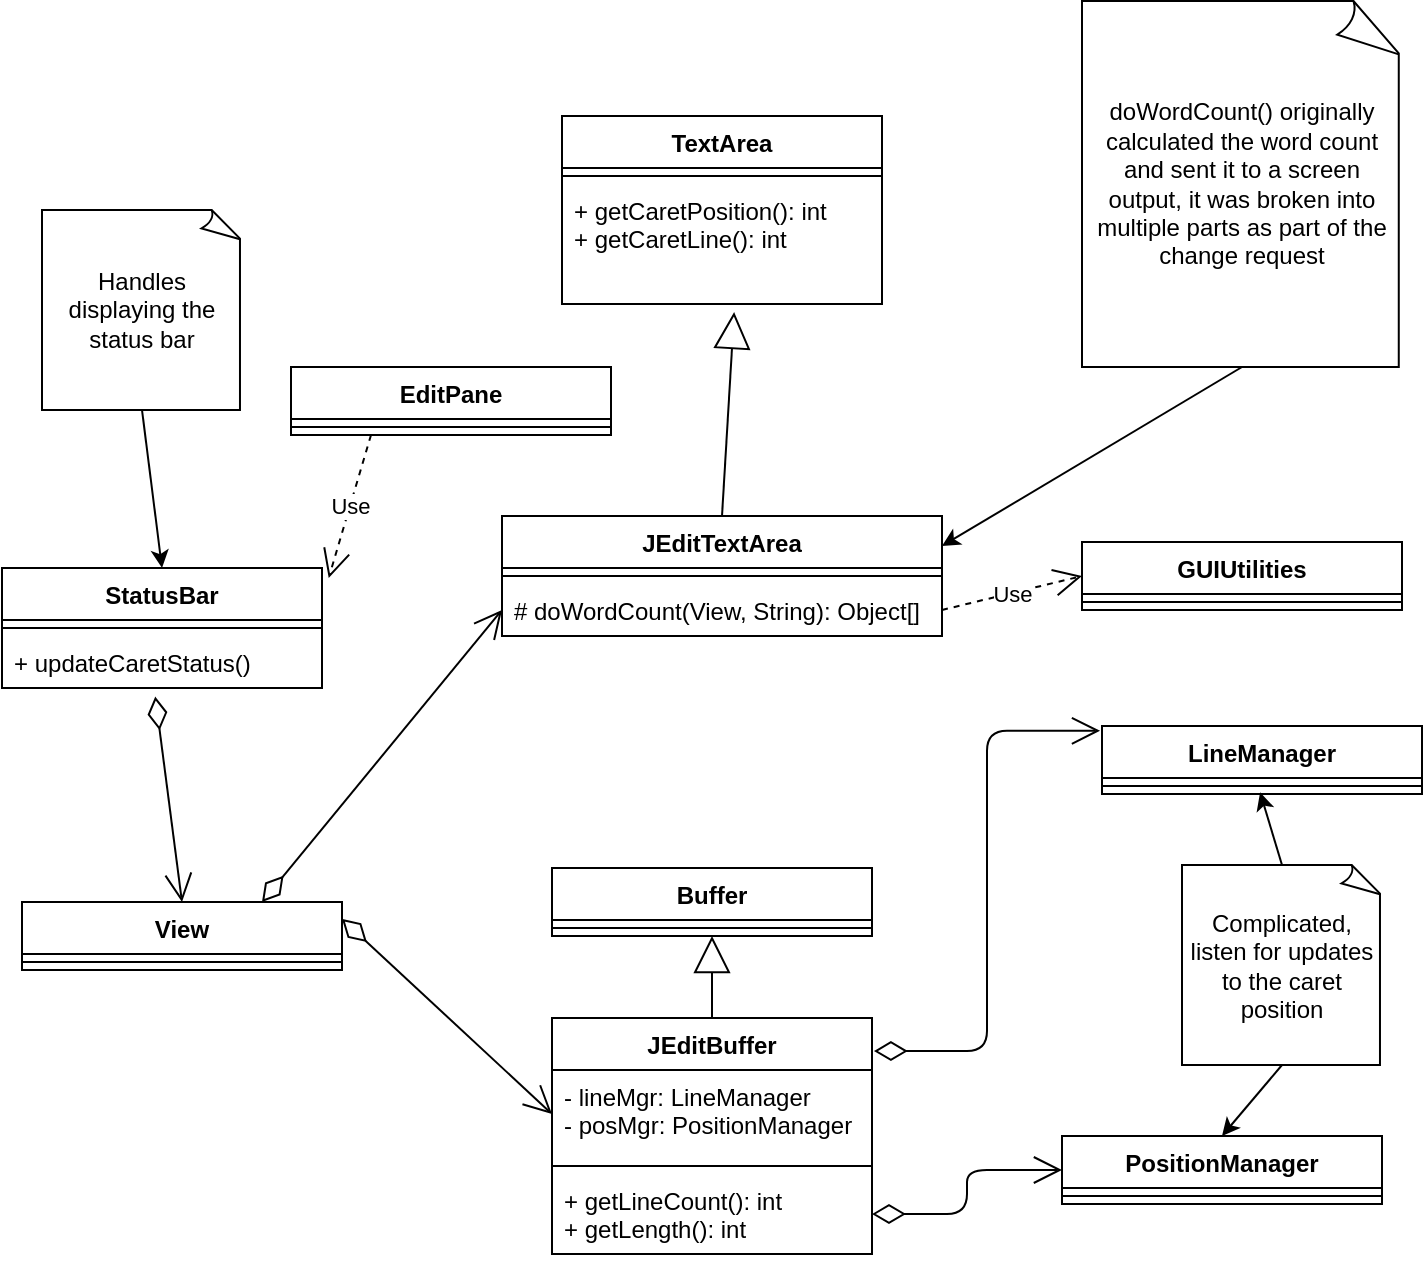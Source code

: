 <mxfile version="10.4.8" type="github"><diagram name="Page-1" id="c4acf3e9-155e-7222-9cf6-157b1a14988f"><mxGraphModel dx="1991" dy="1109" grid="1" gridSize="10" guides="1" tooltips="1" connect="1" arrows="1" fold="1" page="1" pageScale="1" pageWidth="850" pageHeight="1100" background="#ffffff" math="0" shadow="0"><root><mxCell id="0"/><mxCell id="1" parent="0"/><mxCell id="FG2D0HPtKCTTI8tBKOZZ-1" value="StatusBar" style="swimlane;fontStyle=1;align=center;verticalAlign=top;childLayout=stackLayout;horizontal=1;startSize=26;horizontalStack=0;resizeParent=1;resizeParentMax=0;resizeLast=0;collapsible=1;marginBottom=0;" parent="1" vertex="1"><mxGeometry x="120" y="336" width="160" height="60" as="geometry"/></mxCell><mxCell id="FG2D0HPtKCTTI8tBKOZZ-3" value="" style="line;strokeWidth=1;fillColor=none;align=left;verticalAlign=middle;spacingTop=-1;spacingLeft=3;spacingRight=3;rotatable=0;labelPosition=right;points=[];portConstraint=eastwest;" parent="FG2D0HPtKCTTI8tBKOZZ-1" vertex="1"><mxGeometry y="26" width="160" height="8" as="geometry"/></mxCell><mxCell id="FG2D0HPtKCTTI8tBKOZZ-4" value="+ updateCaretStatus()" style="text;strokeColor=none;fillColor=none;align=left;verticalAlign=top;spacingLeft=4;spacingRight=4;overflow=hidden;rotatable=0;points=[[0,0.5],[1,0.5]];portConstraint=eastwest;" parent="FG2D0HPtKCTTI8tBKOZZ-1" vertex="1"><mxGeometry y="34" width="160" height="26" as="geometry"/></mxCell><mxCell id="FG2D0HPtKCTTI8tBKOZZ-5" value="JEditBuffer&#10;" style="swimlane;fontStyle=1;align=center;verticalAlign=top;childLayout=stackLayout;horizontal=1;startSize=26;horizontalStack=0;resizeParent=1;resizeParentMax=0;resizeLast=0;collapsible=1;marginBottom=0;" parent="1" vertex="1"><mxGeometry x="395" y="561" width="160" height="118" as="geometry"/></mxCell><mxCell id="FG2D0HPtKCTTI8tBKOZZ-6" value="- lineMgr: LineManager&#10;- posMgr: PositionManager&#10;" style="text;strokeColor=none;fillColor=none;align=left;verticalAlign=top;spacingLeft=4;spacingRight=4;overflow=hidden;rotatable=0;points=[[0,0.5],[1,0.5]];portConstraint=eastwest;" parent="FG2D0HPtKCTTI8tBKOZZ-5" vertex="1"><mxGeometry y="26" width="160" height="44" as="geometry"/></mxCell><mxCell id="FG2D0HPtKCTTI8tBKOZZ-7" value="" style="line;strokeWidth=1;fillColor=none;align=left;verticalAlign=middle;spacingTop=-1;spacingLeft=3;spacingRight=3;rotatable=0;labelPosition=right;points=[];portConstraint=eastwest;" parent="FG2D0HPtKCTTI8tBKOZZ-5" vertex="1"><mxGeometry y="70" width="160" height="8" as="geometry"/></mxCell><mxCell id="FG2D0HPtKCTTI8tBKOZZ-8" value="+ getLineCount(): int&#10;+ getLength(): int&#10;" style="text;strokeColor=none;fillColor=none;align=left;verticalAlign=top;spacingLeft=4;spacingRight=4;overflow=hidden;rotatable=0;points=[[0,0.5],[1,0.5]];portConstraint=eastwest;" parent="FG2D0HPtKCTTI8tBKOZZ-5" vertex="1"><mxGeometry y="78" width="160" height="40" as="geometry"/></mxCell><mxCell id="FG2D0HPtKCTTI8tBKOZZ-9" value="JEditTextArea" style="swimlane;fontStyle=1;align=center;verticalAlign=top;childLayout=stackLayout;horizontal=1;startSize=26;horizontalStack=0;resizeParent=1;resizeParentMax=0;resizeLast=0;collapsible=1;marginBottom=0;" parent="1" vertex="1"><mxGeometry x="370" y="310" width="220" height="60" as="geometry"/></mxCell><mxCell id="FG2D0HPtKCTTI8tBKOZZ-11" value="" style="line;strokeWidth=1;fillColor=none;align=left;verticalAlign=middle;spacingTop=-1;spacingLeft=3;spacingRight=3;rotatable=0;labelPosition=right;points=[];portConstraint=eastwest;" parent="FG2D0HPtKCTTI8tBKOZZ-9" vertex="1"><mxGeometry y="26" width="220" height="8" as="geometry"/></mxCell><mxCell id="FG2D0HPtKCTTI8tBKOZZ-12" value="# doWordCount(View, String): Object[]" style="text;strokeColor=none;fillColor=none;align=left;verticalAlign=top;spacingLeft=4;spacingRight=4;overflow=hidden;rotatable=0;points=[[0,0.5],[1,0.5]];portConstraint=eastwest;" parent="FG2D0HPtKCTTI8tBKOZZ-9" vertex="1"><mxGeometry y="34" width="220" height="26" as="geometry"/></mxCell><mxCell id="FG2D0HPtKCTTI8tBKOZZ-17" value="TextArea" style="swimlane;fontStyle=1;align=center;verticalAlign=top;childLayout=stackLayout;horizontal=1;startSize=26;horizontalStack=0;resizeParent=1;resizeParentMax=0;resizeLast=0;collapsible=1;marginBottom=0;" parent="1" vertex="1"><mxGeometry x="400" y="110" width="160" height="94" as="geometry"/></mxCell><mxCell id="FG2D0HPtKCTTI8tBKOZZ-19" value="" style="line;strokeWidth=1;fillColor=none;align=left;verticalAlign=middle;spacingTop=-1;spacingLeft=3;spacingRight=3;rotatable=0;labelPosition=right;points=[];portConstraint=eastwest;" parent="FG2D0HPtKCTTI8tBKOZZ-17" vertex="1"><mxGeometry y="26" width="160" height="8" as="geometry"/></mxCell><mxCell id="FG2D0HPtKCTTI8tBKOZZ-20" value="+ getCaretPosition(): int&#10;+ getCaretLine(): int&#10;" style="text;strokeColor=none;fillColor=none;align=left;verticalAlign=top;spacingLeft=4;spacingRight=4;overflow=hidden;rotatable=0;points=[[0,0.5],[1,0.5]];portConstraint=eastwest;" parent="FG2D0HPtKCTTI8tBKOZZ-17" vertex="1"><mxGeometry y="34" width="160" height="60" as="geometry"/></mxCell><mxCell id="FG2D0HPtKCTTI8tBKOZZ-21" value="LineManager" style="swimlane;fontStyle=1;align=center;verticalAlign=top;childLayout=stackLayout;horizontal=1;startSize=26;horizontalStack=0;resizeParent=1;resizeParentMax=0;resizeLast=0;collapsible=1;marginBottom=0;" parent="1" vertex="1"><mxGeometry x="670" y="415" width="160" height="34" as="geometry"/></mxCell><mxCell id="FG2D0HPtKCTTI8tBKOZZ-23" value="" style="line;strokeWidth=1;fillColor=none;align=left;verticalAlign=middle;spacingTop=-1;spacingLeft=3;spacingRight=3;rotatable=0;labelPosition=right;points=[];portConstraint=eastwest;" parent="FG2D0HPtKCTTI8tBKOZZ-21" vertex="1"><mxGeometry y="26" width="160" height="8" as="geometry"/></mxCell><mxCell id="FG2D0HPtKCTTI8tBKOZZ-25" value="PositionManager&#10;" style="swimlane;fontStyle=1;align=center;verticalAlign=top;childLayout=stackLayout;horizontal=1;startSize=26;horizontalStack=0;resizeParent=1;resizeParentMax=0;resizeLast=0;collapsible=1;marginBottom=0;" parent="1" vertex="1"><mxGeometry x="650" y="620" width="160" height="34" as="geometry"/></mxCell><mxCell id="FG2D0HPtKCTTI8tBKOZZ-27" value="" style="line;strokeWidth=1;fillColor=none;align=left;verticalAlign=middle;spacingTop=-1;spacingLeft=3;spacingRight=3;rotatable=0;labelPosition=right;points=[];portConstraint=eastwest;" parent="FG2D0HPtKCTTI8tBKOZZ-25" vertex="1"><mxGeometry y="26" width="160" height="8" as="geometry"/></mxCell><mxCell id="FG2D0HPtKCTTI8tBKOZZ-31" value="" style="endArrow=block;endSize=16;endFill=0;html=1;fillColor=none;entryX=0.538;entryY=1.067;entryDx=0;entryDy=0;entryPerimeter=0;exitX=0.5;exitY=0;exitDx=0;exitDy=0;" parent="1" source="FG2D0HPtKCTTI8tBKOZZ-9" target="FG2D0HPtKCTTI8tBKOZZ-20" edge="1"><mxGeometry width="160" relative="1" as="geometry"><mxPoint x="140" y="290" as="sourcePoint"/><mxPoint x="300" y="290" as="targetPoint"/></mxGeometry></mxCell><mxCell id="FG2D0HPtKCTTI8tBKOZZ-34" value="1" style="endArrow=open;html=1;endSize=12;startArrow=diamondThin;startSize=14;startFill=0;edgeStyle=orthogonalEdgeStyle;align=left;verticalAlign=bottom;fillColor=none;entryX=-0.006;entryY=0.07;entryDx=0;entryDy=0;entryPerimeter=0;exitX=1.006;exitY=0.14;exitDx=0;exitDy=0;exitPerimeter=0;labelBackgroundColor=#ffffff;noLabel=1;fontColor=none;" parent="1" source="FG2D0HPtKCTTI8tBKOZZ-5" target="FG2D0HPtKCTTI8tBKOZZ-21" edge="1"><mxGeometry x="-1" y="3" relative="1" as="geometry"><mxPoint x="230" y="700" as="sourcePoint"/><mxPoint x="390" y="700" as="targetPoint"/></mxGeometry></mxCell><mxCell id="irOaFhQ95Aw82tgbadqN-1" value="1" style="endArrow=open;html=1;endSize=12;startArrow=diamondThin;startSize=14;startFill=0;edgeStyle=orthogonalEdgeStyle;align=left;verticalAlign=bottom;fillColor=none;entryX=0;entryY=0.5;entryDx=0;entryDy=0;exitX=1;exitY=0.5;exitDx=0;exitDy=0;labelBackgroundColor=#ffffff;noLabel=1;fontColor=none;" edge="1" parent="1" source="FG2D0HPtKCTTI8tBKOZZ-8" target="FG2D0HPtKCTTI8tBKOZZ-25"><mxGeometry x="-1" y="3" relative="1" as="geometry"><mxPoint x="424" y="824.357" as="sourcePoint"/><mxPoint x="650.429" y="633.857" as="targetPoint"/></mxGeometry></mxCell><mxCell id="irOaFhQ95Aw82tgbadqN-2" value="View" style="swimlane;fontStyle=1;align=center;verticalAlign=top;childLayout=stackLayout;horizontal=1;startSize=26;horizontalStack=0;resizeParent=1;resizeParentMax=0;resizeLast=0;collapsible=1;marginBottom=0;" vertex="1" parent="1"><mxGeometry x="130" y="503" width="160" height="34" as="geometry"/></mxCell><mxCell id="irOaFhQ95Aw82tgbadqN-4" value="" style="line;strokeWidth=1;fillColor=none;align=left;verticalAlign=middle;spacingTop=-1;spacingLeft=3;spacingRight=3;rotatable=0;labelPosition=right;points=[];portConstraint=eastwest;" vertex="1" parent="irOaFhQ95Aw82tgbadqN-2"><mxGeometry y="26" width="160" height="8" as="geometry"/></mxCell><mxCell id="irOaFhQ95Aw82tgbadqN-9" value="1" style="endArrow=open;html=1;endSize=12;startArrow=diamondThin;startSize=14;startFill=0;align=left;verticalAlign=bottom;exitX=0.479;exitY=1.165;exitDx=0;exitDy=0;exitPerimeter=0;entryX=0.5;entryY=0;entryDx=0;entryDy=0;noLabel=1;fontColor=none;" edge="1" parent="1" source="FG2D0HPtKCTTI8tBKOZZ-4" target="irOaFhQ95Aw82tgbadqN-2"><mxGeometry x="-1" y="3" relative="1" as="geometry"><mxPoint x="220" y="690" as="sourcePoint"/><mxPoint x="380" y="690" as="targetPoint"/></mxGeometry></mxCell><mxCell id="irOaFhQ95Aw82tgbadqN-10" value="1" style="endArrow=open;html=1;endSize=12;startArrow=diamondThin;startSize=14;startFill=0;align=left;verticalAlign=bottom;exitX=1;exitY=0.25;exitDx=0;exitDy=0;entryX=0;entryY=0.5;entryDx=0;entryDy=0;noLabel=1;fontColor=none;" edge="1" parent="1" source="irOaFhQ95Aw82tgbadqN-2" target="FG2D0HPtKCTTI8tBKOZZ-6"><mxGeometry x="-1" y="3" relative="1" as="geometry"><mxPoint x="250.214" y="670" as="sourcePoint"/><mxPoint x="263.071" y="747.143" as="targetPoint"/></mxGeometry></mxCell><mxCell id="irOaFhQ95Aw82tgbadqN-11" value="1" style="endArrow=open;html=1;endSize=12;startArrow=diamondThin;startSize=14;startFill=0;align=left;verticalAlign=bottom;exitX=0.75;exitY=0;exitDx=0;exitDy=0;entryX=0;entryY=0.5;entryDx=0;entryDy=0;noLabel=1;fontColor=none;" edge="1" parent="1" source="irOaFhQ95Aw82tgbadqN-2" target="FG2D0HPtKCTTI8tBKOZZ-12"><mxGeometry x="-1" y="3" relative="1" as="geometry"><mxPoint x="249.929" y="670" as="sourcePoint"/><mxPoint x="359.929" y="678.571" as="targetPoint"/></mxGeometry></mxCell><mxCell id="irOaFhQ95Aw82tgbadqN-26" style="edgeStyle=none;rounded=0;orthogonalLoop=1;jettySize=auto;html=1;exitX=0.5;exitY=1;exitDx=0;exitDy=0;exitPerimeter=0;entryX=0.5;entryY=0;entryDx=0;entryDy=0;fontColor=none;" edge="1" parent="1" source="irOaFhQ95Aw82tgbadqN-12" target="FG2D0HPtKCTTI8tBKOZZ-1"><mxGeometry relative="1" as="geometry"/></mxCell><mxCell id="irOaFhQ95Aw82tgbadqN-12" value="Handles displaying the status bar" style="whiteSpace=wrap;html=1;shape=mxgraph.basic.document;fontColor=none;" vertex="1" parent="1"><mxGeometry x="140" y="157" width="100" height="100" as="geometry"/></mxCell><mxCell id="irOaFhQ95Aw82tgbadqN-19" style="edgeStyle=none;rounded=0;orthogonalLoop=1;jettySize=auto;html=1;exitX=0.5;exitY=1;exitDx=0;exitDy=0;exitPerimeter=0;entryX=0.5;entryY=0;entryDx=0;entryDy=0;fontColor=none;" edge="1" parent="1" source="irOaFhQ95Aw82tgbadqN-13" target="FG2D0HPtKCTTI8tBKOZZ-25"><mxGeometry relative="1" as="geometry"/></mxCell><mxCell id="irOaFhQ95Aw82tgbadqN-13" value="Complicated, listen for updates to the caret position&lt;br&gt;" style="whiteSpace=wrap;html=1;shape=mxgraph.basic.document;fontColor=none;" vertex="1" parent="1"><mxGeometry x="710" y="484.5" width="100" height="100" as="geometry"/></mxCell><mxCell id="irOaFhQ95Aw82tgbadqN-16" value="" style="endArrow=classic;html=1;fontColor=none;exitX=0.5;exitY=0;exitDx=0;exitDy=0;exitPerimeter=0;entryX=0.494;entryY=0.893;entryDx=0;entryDy=0;entryPerimeter=0;" edge="1" parent="1" source="irOaFhQ95Aw82tgbadqN-13" target="FG2D0HPtKCTTI8tBKOZZ-23"><mxGeometry width="50" height="50" relative="1" as="geometry"><mxPoint x="120" y="790" as="sourcePoint"/><mxPoint x="170" y="740" as="targetPoint"/></mxGeometry></mxCell><mxCell id="irOaFhQ95Aw82tgbadqN-20" value="Buffer" style="swimlane;fontStyle=1;align=center;verticalAlign=top;childLayout=stackLayout;horizontal=1;startSize=26;horizontalStack=0;resizeParent=1;resizeParentMax=0;resizeLast=0;collapsible=1;marginBottom=0;fontColor=none;" vertex="1" parent="1"><mxGeometry x="395" y="486" width="160" height="34" as="geometry"/></mxCell><mxCell id="irOaFhQ95Aw82tgbadqN-22" value="" style="line;strokeWidth=1;fillColor=none;align=left;verticalAlign=middle;spacingTop=-1;spacingLeft=3;spacingRight=3;rotatable=0;labelPosition=right;points=[];portConstraint=eastwest;" vertex="1" parent="irOaFhQ95Aw82tgbadqN-20"><mxGeometry y="26" width="160" height="8" as="geometry"/></mxCell><mxCell id="irOaFhQ95Aw82tgbadqN-25" value="" style="endArrow=block;endSize=16;endFill=0;html=1;fillColor=none;entryX=0.5;entryY=1;entryDx=0;entryDy=0;exitX=0.5;exitY=0;exitDx=0;exitDy=0;" edge="1" parent="1" source="FG2D0HPtKCTTI8tBKOZZ-5" target="irOaFhQ95Aw82tgbadqN-20"><mxGeometry width="160" relative="1" as="geometry"><mxPoint x="490.429" y="319.571" as="sourcePoint"/><mxPoint x="496.143" y="218.143" as="targetPoint"/></mxGeometry></mxCell><mxCell id="irOaFhQ95Aw82tgbadqN-28" style="edgeStyle=none;rounded=0;orthogonalLoop=1;jettySize=auto;html=1;exitX=0.5;exitY=1;exitDx=0;exitDy=0;exitPerimeter=0;entryX=1;entryY=0.25;entryDx=0;entryDy=0;fontColor=none;" edge="1" parent="1" source="irOaFhQ95Aw82tgbadqN-27" target="FG2D0HPtKCTTI8tBKOZZ-9"><mxGeometry relative="1" as="geometry"/></mxCell><mxCell id="irOaFhQ95Aw82tgbadqN-27" value="doWordCount() originally calculated the word count and sent it to a screen output, it was broken into multiple parts as part of the change request" style="whiteSpace=wrap;html=1;shape=mxgraph.basic.document;fontColor=none;" vertex="1" parent="1"><mxGeometry x="660" y="52.5" width="160" height="183" as="geometry"/></mxCell><mxCell id="irOaFhQ95Aw82tgbadqN-29" value="EditPane" style="swimlane;fontStyle=1;align=center;verticalAlign=top;childLayout=stackLayout;horizontal=1;startSize=26;horizontalStack=0;resizeParent=1;resizeParentMax=0;resizeLast=0;collapsible=1;marginBottom=0;fontColor=none;" vertex="1" parent="1"><mxGeometry x="264.5" y="235.5" width="160" height="34" as="geometry"/></mxCell><mxCell id="irOaFhQ95Aw82tgbadqN-31" value="" style="line;strokeWidth=1;fillColor=none;align=left;verticalAlign=middle;spacingTop=-1;spacingLeft=3;spacingRight=3;rotatable=0;labelPosition=right;points=[];portConstraint=eastwest;" vertex="1" parent="irOaFhQ95Aw82tgbadqN-29"><mxGeometry y="26" width="160" height="8" as="geometry"/></mxCell><mxCell id="irOaFhQ95Aw82tgbadqN-34" value="Use" style="endArrow=open;endSize=12;dashed=1;html=1;fontColor=none;exitX=0.25;exitY=1;exitDx=0;exitDy=0;entryX=1.021;entryY=0.083;entryDx=0;entryDy=0;entryPerimeter=0;" edge="1" parent="1" source="irOaFhQ95Aw82tgbadqN-29" target="FG2D0HPtKCTTI8tBKOZZ-1"><mxGeometry width="160" relative="1" as="geometry"><mxPoint x="120" y="700" as="sourcePoint"/><mxPoint x="280" y="700" as="targetPoint"/></mxGeometry></mxCell><mxCell id="irOaFhQ95Aw82tgbadqN-35" value="GUIUtilities" style="swimlane;fontStyle=1;align=center;verticalAlign=top;childLayout=stackLayout;horizontal=1;startSize=26;horizontalStack=0;resizeParent=1;resizeParentMax=0;resizeLast=0;collapsible=1;marginBottom=0;fontColor=none;" vertex="1" parent="1"><mxGeometry x="660" y="323" width="160" height="34" as="geometry"/></mxCell><mxCell id="irOaFhQ95Aw82tgbadqN-37" value="" style="line;strokeWidth=1;fillColor=none;align=left;verticalAlign=middle;spacingTop=-1;spacingLeft=3;spacingRight=3;rotatable=0;labelPosition=right;points=[];portConstraint=eastwest;" vertex="1" parent="irOaFhQ95Aw82tgbadqN-35"><mxGeometry y="26" width="160" height="8" as="geometry"/></mxCell><mxCell id="irOaFhQ95Aw82tgbadqN-40" value="Use" style="endArrow=open;endSize=12;dashed=1;html=1;fontColor=none;exitX=1;exitY=0.5;exitDx=0;exitDy=0;entryX=0;entryY=0.5;entryDx=0;entryDy=0;" edge="1" parent="1" source="FG2D0HPtKCTTI8tBKOZZ-12" target="irOaFhQ95Aw82tgbadqN-35"><mxGeometry width="160" relative="1" as="geometry"><mxPoint x="314.714" y="279.571" as="sourcePoint"/><mxPoint x="293.286" y="351" as="targetPoint"/></mxGeometry></mxCell></root></mxGraphModel></diagram></mxfile>